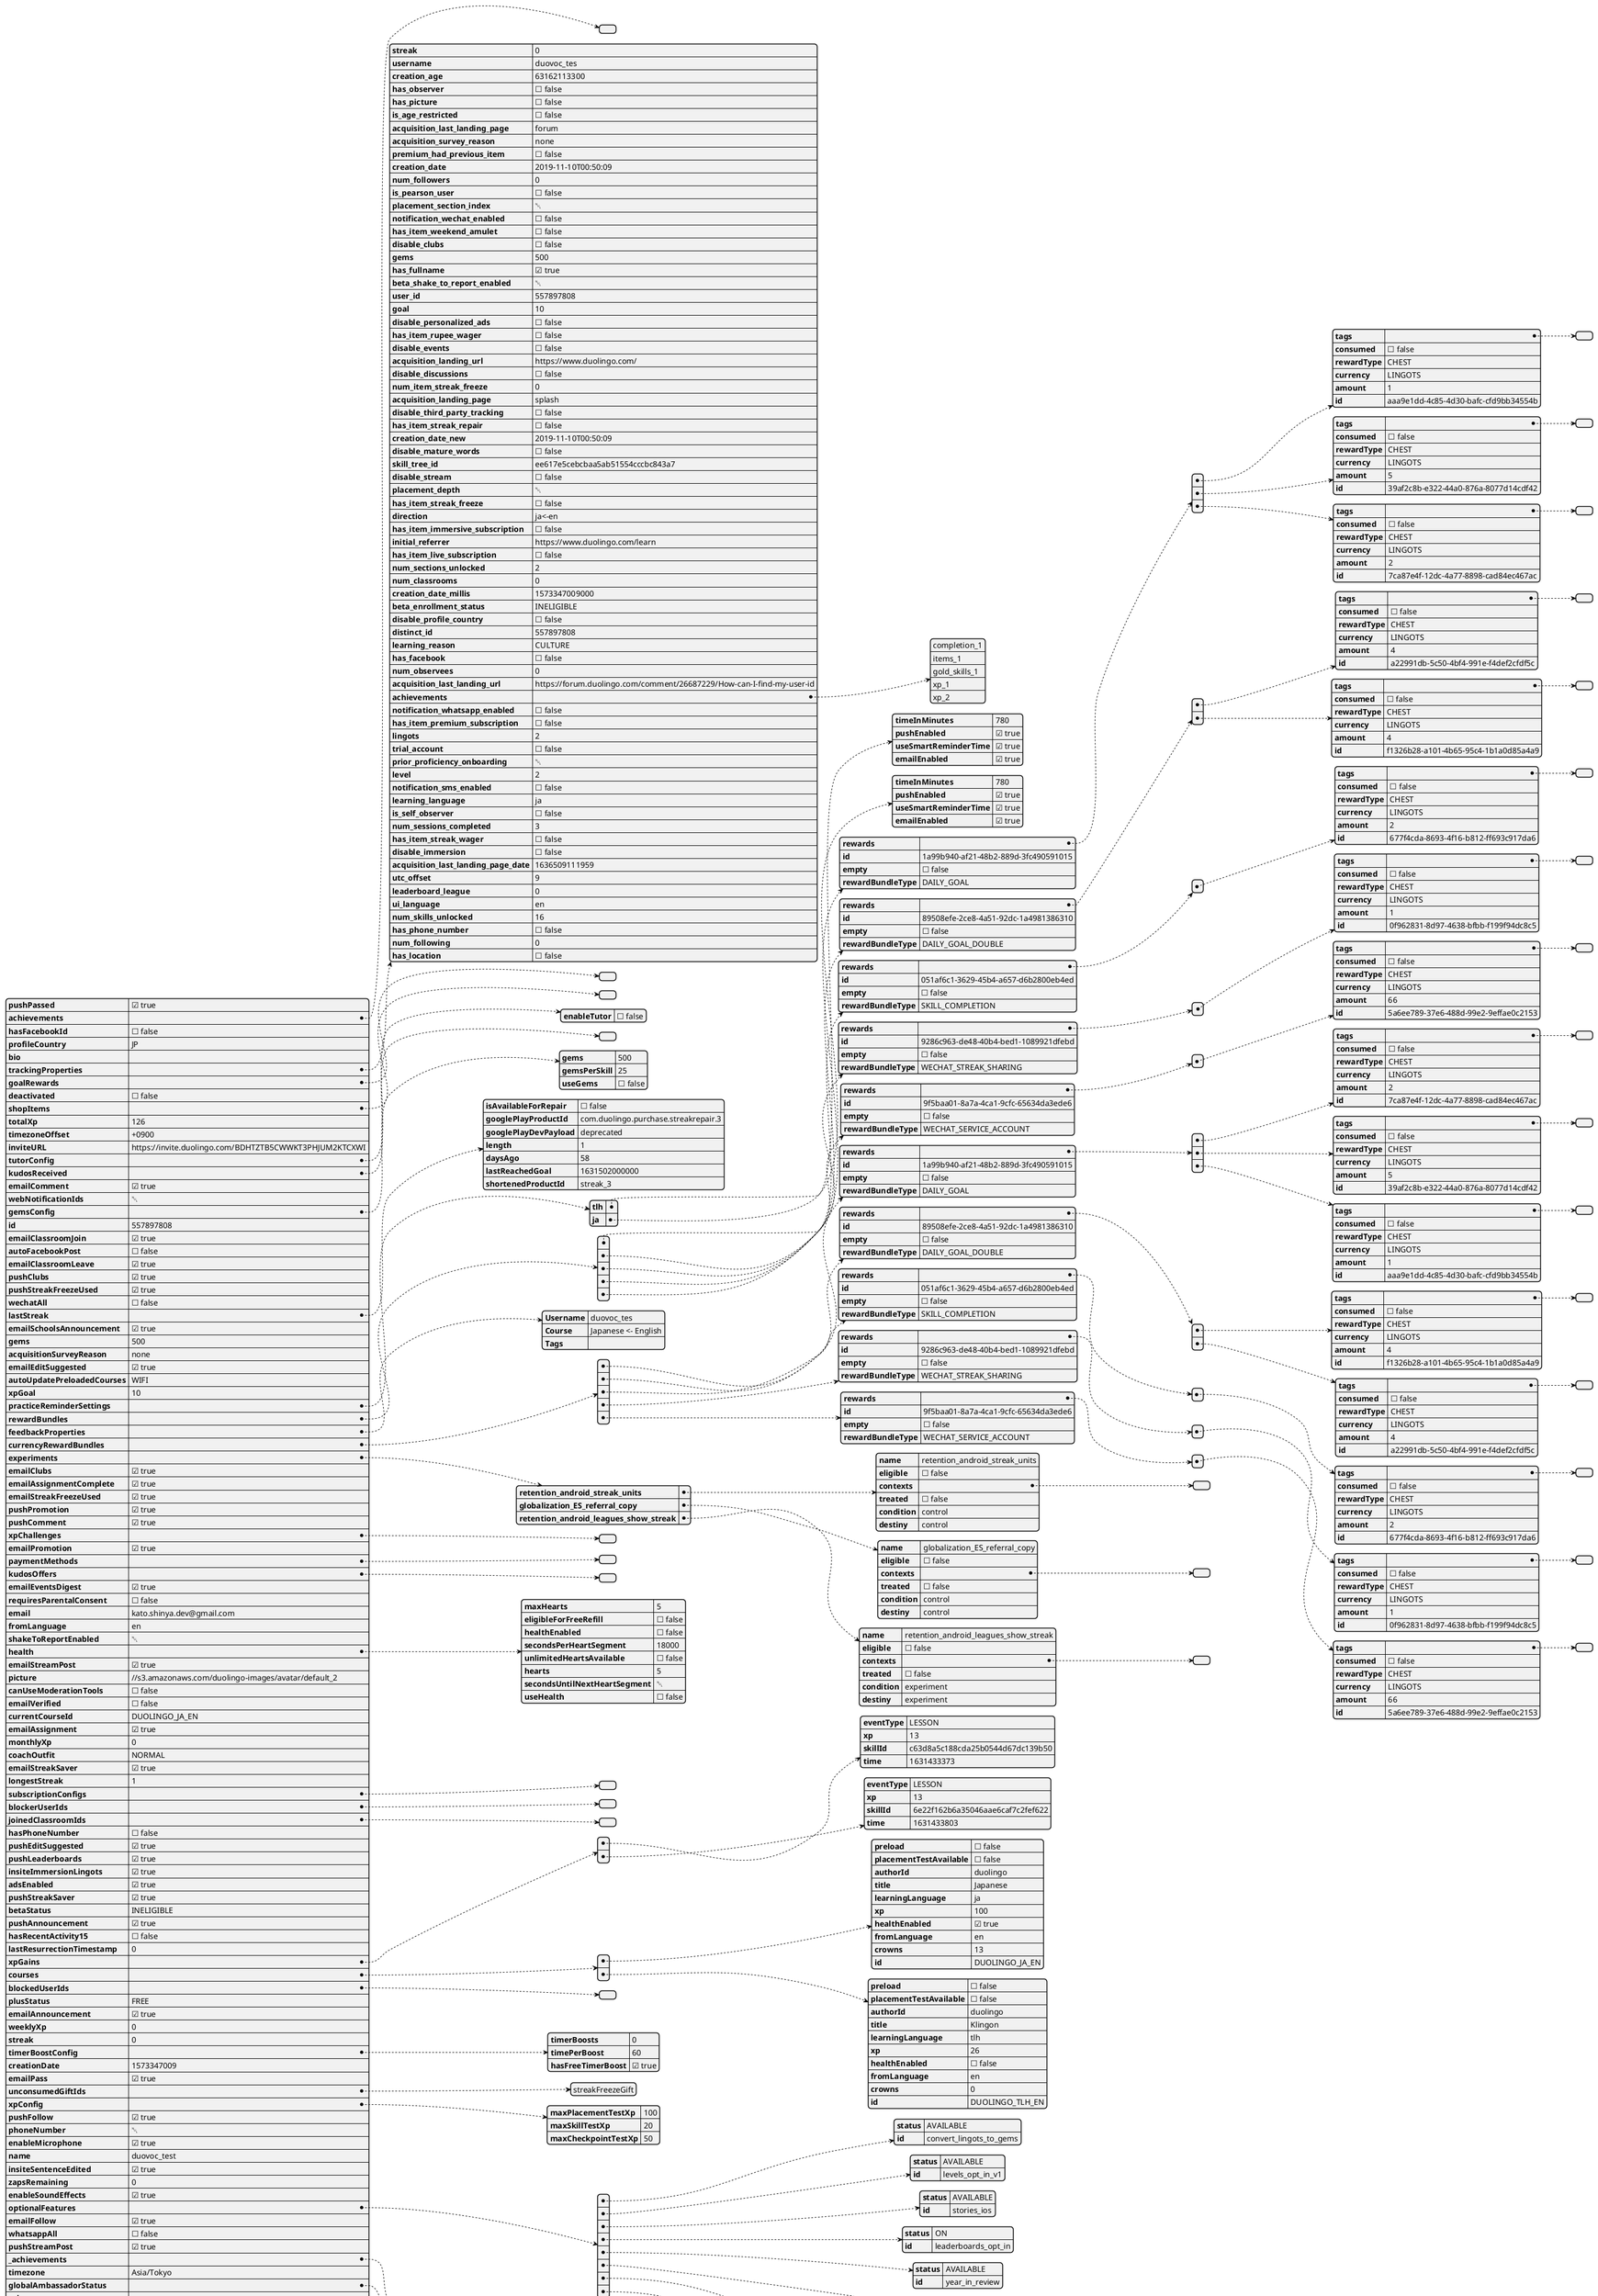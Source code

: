 @startjson "Users"
{
    "pushPassed": true,
    "achievements": [],
    "hasFacebookId": false,
    "profileCountry": "JP",
    "bio": "",
    "trackingProperties": {
        "streak": 0,
        "username": "duovoc_tes",
        "creation_age": 63162113300,
        "has_observer": false,
        "has_picture": false,
        "is_age_restricted": false,
        "acquisition_last_landing_page": "forum",
        "acquisition_survey_reason": "none",
        "premium_had_previous_item": false,
        "creation_date": "2019-11-10T00:50:09",
        "num_followers": 0,
        "is_pearson_user": false,
        "placement_section_index": null,
        "notification_wechat_enabled": false,
        "has_item_weekend_amulet": false,
        "disable_clubs": false,
        "gems": 500,
        "has_fullname": true,
        "beta_shake_to_report_enabled": null,
        "user_id": 557897808,
        "goal": 10,
        "disable_personalized_ads": false,
        "has_item_rupee_wager": false,
        "disable_events": false,
        "acquisition_landing_url": "https://www.duolingo.com/",
        "disable_discussions": false,
        "num_item_streak_freeze": 0,
        "acquisition_landing_page": "splash",
        "disable_third_party_tracking": false,
        "has_item_streak_repair": false,
        "creation_date_new": "2019-11-10T00:50:09",
        "disable_mature_words": false,
        "skill_tree_id": "ee617e5cebcbaa5ab51554cccbc843a7",
        "disable_stream": false,
        "placement_depth": null,
        "has_item_streak_freeze": false,
        "direction": "ja<-en",
        "has_item_immersive_subscription": false,
        "initial_referrer": "https://www.duolingo.com/learn",
        "has_item_live_subscription": false,
        "num_sections_unlocked": 2,
        "num_classrooms": 0,
        "creation_date_millis": 1573347009000,
        "beta_enrollment_status": "INELIGIBLE",
        "disable_profile_country": false,
        "distinct_id": 557897808,
        "learning_reason": "CULTURE",
        "has_facebook": false,
        "num_observees": 0,
        "acquisition_last_landing_url": "https://forum.duolingo.com/comment/26687229/How-can-I-find-my-user-id",
        "achievements": [
            "completion_1",
            "items_1",
            "gold_skills_1",
            "xp_1",
            "xp_2"
        ],
        "notification_whatsapp_enabled": false,
        "has_item_premium_subscription": false,
        "lingots": 2,
        "trial_account": false,
        "prior_proficiency_onboarding": null,
        "level": 2,
        "notification_sms_enabled": false,
        "learning_language": "ja",
        "is_self_observer": false,
        "num_sessions_completed": 3,
        "has_item_streak_wager": false,
        "disable_immersion": false,
        "acquisition_last_landing_page_date": 1636509111959,
        "utc_offset": 9,
        "leaderboard_league": 0,
        "ui_language": "en",
        "num_skills_unlocked": 16,
        "has_phone_number": false,
        "num_following": 0,
        "has_location": false
    },
    "goalRewards": [],
    "deactivated": false,
    "shopItems": [],
    "totalXp": 126,
    "timezoneOffset": "+0900",
    "inviteURL": "https://invite.duolingo.com/BDHTZTB5CWWKT3PHJUM2KTCXWI",
    "tutorConfig": {
        "enableTutor": false
    },
    "kudosReceived": [],
    "emailComment": true,
    "webNotificationIds": null,
    "gemsConfig": {
        "gems": 500,
        "gemsPerSkill": 25,
        "useGems": false
    },
    "id": 557897808,
    "emailClassroomJoin": true,
    "autoFacebookPost": false,
    "emailClassroomLeave": true,
    "pushClubs": true,
    "pushStreakFreezeUsed": true,
    "wechatAll": false,
    "lastStreak": {
        "isAvailableForRepair": false,
        "googlePlayProductId": "com.duolingo.purchase.streakrepair.3",
        "googlePlayDevPayload": "deprecated",
        "length": 1,
        "daysAgo": 58,
        "lastReachedGoal": 1631502000000,
        "shortenedProductId": "streak_3"
    },
    "emailSchoolsAnnouncement": true,
    "gems": 500,
    "acquisitionSurveyReason": "none",
    "emailEditSuggested": true,
    "autoUpdatePreloadedCourses": "WIFI",
    "xpGoal": 10,
    "practiceReminderSettings": {
        "tlh": {
            "timeInMinutes": 780,
            "pushEnabled": true,
            "useSmartReminderTime": true,
            "emailEnabled": true
        },
        "ja": {
            "timeInMinutes": 780,
            "pushEnabled": true,
            "useSmartReminderTime": true,
            "emailEnabled": true
        }
    },
    "rewardBundles": [
        {
            "rewards": [
                {
                    "tags": [],
                    "consumed": false,
                    "rewardType": "CHEST",
                    "currency": "LINGOTS",
                    "amount": 1,
                    "id": "aaa9e1dd-4c85-4d30-bafc-cfd9bb34554b"
                },
                {
                    "tags": [],
                    "consumed": false,
                    "rewardType": "CHEST",
                    "currency": "LINGOTS",
                    "amount": 5,
                    "id": "39af2c8b-e322-44a0-876a-8077d14cdf42"
                },
                {
                    "tags": [],
                    "consumed": false,
                    "rewardType": "CHEST",
                    "currency": "LINGOTS",
                    "amount": 2,
                    "id": "7ca87e4f-12dc-4a77-8898-cad84ec467ac"
                }
            ],
            "id": "1a99b940-af21-48b2-889d-3fc490591015",
            "empty": false,
            "rewardBundleType": "DAILY_GOAL"
        },
        {
            "rewards": [
                {
                    "tags": [],
                    "consumed": false,
                    "rewardType": "CHEST",
                    "currency": "LINGOTS",
                    "amount": 4,
                    "id": "a22991db-5c50-4bf4-991e-f4def2cfdf5c"
                },
                {
                    "tags": [],
                    "consumed": false,
                    "rewardType": "CHEST",
                    "currency": "LINGOTS",
                    "amount": 4,
                    "id": "f1326b28-a101-4b65-95c4-1b1a0d85a4a9"
                }
            ],
            "id": "89508efe-2ce8-4a51-92dc-1a4981386310",
            "empty": false,
            "rewardBundleType": "DAILY_GOAL_DOUBLE"
        },
        {
            "rewards": [
                {
                    "tags": [],
                    "consumed": false,
                    "rewardType": "CHEST",
                    "currency": "LINGOTS",
                    "amount": 2,
                    "id": "677f4cda-8693-4f16-b812-ff693c917da6"
                }
            ],
            "id": "051af6c1-3629-45b4-a657-d6b2800eb4ed",
            "empty": false,
            "rewardBundleType": "SKILL_COMPLETION"
        },
        {
            "rewards": [
                {
                    "tags": [],
                    "consumed": false,
                    "rewardType": "CHEST",
                    "currency": "LINGOTS",
                    "amount": 1,
                    "id": "0f962831-8d97-4638-bfbb-f199f94dc8c5"
                }
            ],
            "id": "9286c963-de48-40b4-bed1-1089921dfebd",
            "empty": false,
            "rewardBundleType": "WECHAT_STREAK_SHARING"
        },
        {
            "rewards": [
                {
                    "tags": [],
                    "consumed": false,
                    "rewardType": "CHEST",
                    "currency": "LINGOTS",
                    "amount": 66,
                    "id": "5a6ee789-37e6-488d-99e2-9effae0c2153"
                }
            ],
            "id": "9f5baa01-8a7a-4ca1-9cfc-65634da3ede6",
            "empty": false,
            "rewardBundleType": "WECHAT_SERVICE_ACCOUNT"
        }
    ],
    "feedbackProperties": {
        "Username": "duovoc_tes",
        "Course": "Japanese <- English",
        "Tags": ""
    },
    "currencyRewardBundles": [
        {
            "rewards": [
                {
                    "tags": [],
                    "consumed": false,
                    "rewardType": "CHEST",
                    "currency": "LINGOTS",
                    "amount": 2,
                    "id": "7ca87e4f-12dc-4a77-8898-cad84ec467ac"
                },
                {
                    "tags": [],
                    "consumed": false,
                    "rewardType": "CHEST",
                    "currency": "LINGOTS",
                    "amount": 5,
                    "id": "39af2c8b-e322-44a0-876a-8077d14cdf42"
                },
                {
                    "tags": [],
                    "consumed": false,
                    "rewardType": "CHEST",
                    "currency": "LINGOTS",
                    "amount": 1,
                    "id": "aaa9e1dd-4c85-4d30-bafc-cfd9bb34554b"
                }
            ],
            "id": "1a99b940-af21-48b2-889d-3fc490591015",
            "empty": false,
            "rewardBundleType": "DAILY_GOAL"
        },
        {
            "rewards": [
                {
                    "tags": [],
                    "consumed": false,
                    "rewardType": "CHEST",
                    "currency": "LINGOTS",
                    "amount": 4,
                    "id": "f1326b28-a101-4b65-95c4-1b1a0d85a4a9"
                },
                {
                    "tags": [],
                    "consumed": false,
                    "rewardType": "CHEST",
                    "currency": "LINGOTS",
                    "amount": 4,
                    "id": "a22991db-5c50-4bf4-991e-f4def2cfdf5c"
                }
            ],
            "id": "89508efe-2ce8-4a51-92dc-1a4981386310",
            "empty": false,
            "rewardBundleType": "DAILY_GOAL_DOUBLE"
        },
        {
            "rewards": [
                {
                    "tags": [],
                    "consumed": false,
                    "rewardType": "CHEST",
                    "currency": "LINGOTS",
                    "amount": 2,
                    "id": "677f4cda-8693-4f16-b812-ff693c917da6"
                }
            ],
            "id": "051af6c1-3629-45b4-a657-d6b2800eb4ed",
            "empty": false,
            "rewardBundleType": "SKILL_COMPLETION"
        },
        {
            "rewards": [
                {
                    "tags": [],
                    "consumed": false,
                    "rewardType": "CHEST",
                    "currency": "LINGOTS",
                    "amount": 1,
                    "id": "0f962831-8d97-4638-bfbb-f199f94dc8c5"
                }
            ],
            "id": "9286c963-de48-40b4-bed1-1089921dfebd",
            "empty": false,
            "rewardBundleType": "WECHAT_STREAK_SHARING"
        },
        {
            "rewards": [
                {
                    "tags": [],
                    "consumed": false,
                    "rewardType": "CHEST",
                    "currency": "LINGOTS",
                    "amount": 66,
                    "id": "5a6ee789-37e6-488d-99e2-9effae0c2153"
                }
            ],
            "id": "9f5baa01-8a7a-4ca1-9cfc-65634da3ede6",
            "empty": false,
            "rewardBundleType": "WECHAT_SERVICE_ACCOUNT"
        }
    ],
    "experiments": {
        "retention_android_streak_units": {
            "name": "retention_android_streak_units",
            "eligible": false,
            "contexts": [],
            "treated": false,
            "condition": "control",
            "destiny": "control"
        },
        "globalization_ES_referral_copy": {
            "name": "globalization_ES_referral_copy",
            "eligible": false,
            "contexts": [],
            "treated": false,
            "condition": "control",
            "destiny": "control"
        },
        "retention_android_leagues_show_streak": {
            "name": "retention_android_leagues_show_streak",
            "eligible": false,
            "contexts": [],
            "treated": false,
            "condition": "experiment",
            "destiny": "experiment"
        }
    },
    "emailClubs": true,
    "emailAssignmentComplete": true,
    "emailStreakFreezeUsed": true,
    "pushPromotion": true,
    "pushComment": true,
    "xpChallenges": [],
    "emailPromotion": true,
    "paymentMethods": [],
    "kudosOffers": [],
    "emailEventsDigest": true,
    "requiresParentalConsent": false,
    "email": "kato.shinya.dev@gmail.com",
    "fromLanguage": "en",
    "shakeToReportEnabled": null,
    "health": {
        "maxHearts": 5,
        "eligibleForFreeRefill": false,
        "healthEnabled": false,
        "secondsPerHeartSegment": 18000,
        "unlimitedHeartsAvailable": false,
        "hearts": 5,
        "secondsUntilNextHeartSegment": null,
        "useHealth": false
    },
    "emailStreamPost": true,
    "picture": "//s3.amazonaws.com/duolingo-images/avatar/default_2",
    "canUseModerationTools": false,
    "emailVerified": false,
    "currentCourseId": "DUOLINGO_JA_EN",
    "emailAssignment": true,
    "monthlyXp": 0,
    "coachOutfit": "NORMAL",
    "emailStreakSaver": true,
    "longestStreak": 1,
    "subscriptionConfigs": [],
    "blockerUserIds": [],
    "joinedClassroomIds": [],
    "hasPhoneNumber": false,
    "pushEditSuggested": true,
    "pushLeaderboards": true,
    "insiteImmersionLingots": true,
    "adsEnabled": true,
    "pushStreakSaver": true,
    "betaStatus": "INELIGIBLE",
    "pushAnnouncement": true,
    "hasRecentActivity15": false,
    "lastResurrectionTimestamp": 0,
    "xpGains": [
        {
            "eventType": "LESSON",
            "xp": 13,
            "skillId": "c63d8a5c188cda25b0544d67dc139b50",
            "time": 1631433373
        },
        {
            "eventType": "LESSON",
            "xp": 13,
            "skillId": "6e22f162b6a35046aae6caf7c2fef622",
            "time": 1631433803
        }
    ],
    "courses": [
        {
            "preload": false,
            "placementTestAvailable": false,
            "authorId": "duolingo",
            "title": "Japanese",
            "learningLanguage": "ja",
            "xp": 100,
            "healthEnabled": true,
            "fromLanguage": "en",
            "crowns": 13,
            "id": "DUOLINGO_JA_EN"
        },
        {
            "preload": false,
            "placementTestAvailable": false,
            "authorId": "duolingo",
            "title": "Klingon",
            "learningLanguage": "tlh",
            "xp": 26,
            "healthEnabled": false,
            "fromLanguage": "en",
            "crowns": 0,
            "id": "DUOLINGO_TLH_EN"
        }
    ],
    "blockedUserIds": [],
    "plusStatus": "FREE",
    "emailAnnouncement": true,
    "weeklyXp": 0,
    "streak": 0,
    "timerBoostConfig": {
        "timerBoosts": 0,
        "timePerBoost": 60,
        "hasFreeTimerBoost": true
    },
    "creationDate": 1573347009,
    "emailPass": true,
    "unconsumedGiftIds": [
        "streakFreezeGift"
    ],
    "xpConfig": {
        "maxPlacementTestXp": 100,
        "maxSkillTestXp": 20,
        "maxCheckpointTestXp": 50
    },
    "pushFollow": true,
    "phoneNumber": null,
    "enableMicrophone": true,
    "name": "duovoc_test",
    "insiteSentenceEdited": true,
    "zapsRemaining": 0,
    "enableSoundEffects": true,
    "optionalFeatures": [
        {
            "status": "AVAILABLE",
            "id": "convert_lingots_to_gems"
        },
        {
            "status": "AVAILABLE",
            "id": "levels_opt_in_v1"
        },
        {
            "status": "AVAILABLE",
            "id": "stories_ios"
        },
        {
            "status": "ON",
            "id": "leaderboards_opt_in"
        },
        {
            "status": "AVAILABLE",
            "id": "year_in_review"
        },
        {
            "status": "AVAILABLE",
            "id": "convert_lingots_to_gems_android"
        },
        {
            "status": "AVAILABLE",
            "id": "year_in_review_2020"
        },
        {
            "status": "AVAILABLE",
            "id": "stories_ios_waitlist"
        }
    ],
    "emailFollow": true,
    "whatsappAll": false,
    "pushStreamPost": true,
    "_achievements": [
        {
            "tier": 0,
            "count": 0,
            "tierCounts": [
                2,
                7,
                30
            ],
            "name": "streak",
            "shouldShowUnlock": false
        },
        {
            "tier": 1,
            "count": 0,
            "tierCounts": [
                10,
                20,
                131
            ],
            "name": "completion",
            "shouldShowUnlock": false
        },
        {
            "tier": 0,
            "count": 0,
            "tierCounts": [
                20,
                50,
                200
            ],
            "name": "spending",
            "shouldShowUnlock": false
        },
        {
            "tier": 1,
            "count": 0,
            "tierCounts": [
                1,
                1,
                1
            ],
            "name": "items",
            "shouldShowUnlock": false
        },
        {
            "tier": 0,
            "count": 0,
            "tierCounts": [
                1,
                1,
                1
            ],
            "name": "time",
            "shouldShowUnlock": false
        },
        {
            "tier": 0,
            "count": 0,
            "tierCounts": [
                3,
                3,
                1
            ],
            "name": "social",
            "shouldShowUnlock": false
        },
        {
            "tier": 2,
            "count": 26,
            "tierCounts": [
                50,
                100,
                200
            ],
            "name": "xp",
            "shouldShowUnlock": false
        },
        {
            "tier": 0,
            "count": 0,
            "tierCounts": [
                1,
                5,
                20
            ],
            "name": "perfect",
            "shouldShowUnlock": false
        }
    ],
    "timezone": "Asia/Tokyo",
    "globalAmbassadorStatus": {},
    "roles": [
        "users"
    ],
    "motivation": "culture",
    "emailWeeklyProgressReport": true,
    "xpGoalMetToday": false,
    "currentCourse": {
        "status": "RELEASED",
        "learningLanguage": "ja",
        "healthEnabled": true,
        "crowns": 13,
        "xp": 100,
        "wordsLearned": 385,
        "id": "DUOLINGO_JA_EN",
        "managedInHouse": true,
        "fromLanguage": "en",
        "numberOfSentences": 10912,
        "title": "Japanese",
        "smartTips": [],
        "trackingProperties": {
            "direction": "ja<-en",
            "took_placementtest": true,
            "max_cefr_level": null,
            "max_section_index": 1,
            "final_level_skill_count": 0,
            "gold_tree_percent": 0,
            "final_level_tree_percent": 0,
            "total_crowns": 13,
            "max_completed_skill_y_coord": null,
            "learning_language": "ja",
            "gold_skill_count": 0,
            "gold_level_skill_count": 0,
            "num_skills_newly_decayed": 0,
            "gold_level_tree_percent": 0,
            "num_skills_decayed": 0,
            "ui_language": "en",
            "max_tree_level": 10
        },
        "storiesTabPromotionLocation": 8,
        "inLessonAvatars": [],
        "progressQuizHistory": [],
        "finalCheckpointSession": "NONE",
        "checkpointTests": [],
        "sections": [
            {
                "checkpointFinished": true,
                "name": "Checkpoint 1",
                "checkpointAccessible": false,
                "summary": null,
                "numRows": 6,
                "masteryScore": null
            },
            {
                "checkpointFinished": false,
                "checkpointSessionType": "CHECKPOINT_TEST",
                "name": "Checkpoint 2",
                "checkpointAccessible": false,
                "summary": null,
                "numRows": 16,
                "masteryScore": null
            },
            {
                "checkpointFinished": false,
                "checkpointSessionType": "CHECKPOINT_TEST",
                "name": "Checkpoint 3",
                "checkpointAccessible": false,
                "summary": null,
                "numRows": 14,
                "masteryScore": null
            },
            {
                "checkpointFinished": false,
                "checkpointSessionType": "CHECKPOINT_TEST",
                "name": "Checkpoint 4",
                "checkpointAccessible": false,
                "summary": null,
                "numRows": 14,
                "masteryScore": null
            },
            {
                "checkpointFinished": false,
                "checkpointSessionType": "CHECKPOINT_TEST",
                "name": "Checkpoint 5",
                "checkpointAccessible": false,
                "summary": null,
                "numRows": 12,
                "masteryScore": null
            },
            {
                "checkpointFinished": false,
                "checkpointSessionType": "CHECKPOINT_TEST",
                "name": "Checkpoint 6",
                "checkpointAccessible": false,
                "summary": null,
                "numRows": 11,
                "masteryScore": null
            }
        ],
        "preload": false,
        "extraCrowns": 1,
        "placementTestAvailable": false,
        "numberOfWords": 5805,
        "authorId": "duolingo",
        "progressVersion": 0,
        "skills": [
            [
                {
                    "lessons": 5,
                    "accessible": true,
                    "strength": 0.25,
                    "name": "Hiragana 1",
                    "iconId": 1,
                    "experimentalLessons": [],
                    "finishedLessons": 0,
                    "lastLessonPerfect": false,
                    "finishedLevels": 1,
                    "levels": 6,
                    "tipsAndNotes": "",
                    "finalLevelTimeLimit": 140,
                    "perfectLessonStreak": 0,
                    "experimentIds": [],
                    "urlName": "Hiragana-1",
                    "shortName": "Hiragana 1",
                    "id": "9df87a3cc262680b3ec00bd34b138137",
                    "hasFinalLevel": true
                }
            ],
            [
                {
                    "lessons": 5,
                    "accessible": true,
                    "strength": 0.25,
                    "name": "Hiragana 2",
                    "iconId": 18,
                    "experimentalLessons": [],
                    "finishedLessons": 0,
                    "lastLessonPerfect": false,
                    "finishedLevels": 1,
                    "levels": 6,
                    "tipsAndNotes": "",
                    "finalLevelTimeLimit": 140,
                    "perfectLessonStreak": 0,
                    "experimentIds": [],
                    "urlName": "Hiragana-2",
                    "shortName": "Hiragana 2",
                    "id": "19e20d5214268dacf4ca2b8c9df59a0e",
                    "hasFinalLevel": true
                }
            ],
            [
                {
                    "lessons": 4,
                    "name": "The Farm",
                    "iconId": 47,
                    "experimentalLessons": [],
                    "finishedLessons": 0,
                    "lastLessonPerfect": false,
                    "finishedLevels": 0,
                    "levels": 6,
                    "tipsAndNotes": null,
                    "finalLevelTimeLimit": 410,
                    "perfectLessonStreak": 0,
                    "experimentIds": [],
                    "urlName": "The-Farm",
                    "shortName": "The Farm",
                    "id": "67ce00767eb32e21ed77ca1a78fd38d3",
                    "hasFinalLevel": true
                },
                {
                    "lessons": 4,
                    "name": "Honorifics 2",
                    "iconId": 31,
                    "experimentalLessons": [],
                    "finishedLessons": 0,
                    "lastLessonPerfect": false,
                    "finishedLevels": 0,
                    "levels": 6,
                    "tipsAndNotes": null,
                    "finalLevelTimeLimit": 410,
                    "perfectLessonStreak": 0,
                    "experimentIds": [],
                    "urlName": "Honorifics-2",
                    "shortName": "Honorif. 2",
                    "id": "5e74e15a5b55354340e3742c3fdd3620",
                    "hasFinalLevel": true
                }
            ],
            [
                {
                    "lessons": 6,
                    "name": "Language",
                    "iconId": 16,
                    "experimentalLessons": [],
                    "finishedLessons": 0,
                    "lastLessonPerfect": false,
                    "finishedLevels": 0,
                    "levels": 6,
                    "tipsAndNotes": null,
                    "finalLevelTimeLimit": 410,
                    "perfectLessonStreak": 0,
                    "experimentIds": [],
                    "urlName": "Language",
                    "shortName": "Language",
                    "id": "df97787b62d80612affa7fff28d53ce0",
                    "hasFinalLevel": true
                },
                {
                    "lessons": 5,
                    "name": "Feelings 4",
                    "iconId": 14,
                    "experimentalLessons": [],
                    "finishedLessons": 0,
                    "lastLessonPerfect": false,
                    "finishedLevels": 0,
                    "levels": 6,
                    "tipsAndNotes": null,
                    "finalLevelTimeLimit": 410,
                    "perfectLessonStreak": 0,
                    "experimentIds": [],
                    "urlName": "Feelings-4",
                    "shortName": "Feelings 4",
                    "id": "3b3f26ce0c6c8d5c6c7c253587d5c888",
                    "hasFinalLevel": true
                }
            ]
        ]
    },
    "plusDiscounts": [],
    "hasPlus": false,
    "canCreatePearsonClassroom": false,
    "emailWeeklyReport": true,
    "persistentNotifications": [
        "NET_PROMOTER",
        "WEB_TO_APP_CONVERSION",
        "WEB_LEADERBOARDS_INTRODUCTION",
        "WEB_PLUS_TREE",
        "WEB_PLUS_NEW_YEARS_2019",
        "WEB_TRY_PLUS_BADGE",
        "CHROME_APP_AD",
        "STREAK_FREEZE_USED"
    ],
    "stateNeedsTOS": false,
    "observedClassroomIds": [],
    "adsConfig": {
        "units": {
            "FORUM": {
                "id": "ca-pub-2200036119221572/3372244668",
                "familySafe": false
            },
            "SESSION_END": {
                "id": "ca-pub-2200036119221572/4268784444",
                "familySafe": false
            },
            "TREE": {
                "id": "ca-pub-2200036119221572/5745517645",
                "familySafe": false
            }
        },
        "allowPersonalizedAds": true
    },
    "hasGoogleId": false,
    "referralInfo": {
        "inviterName": null,
        "isEligibleForOffer": true,
        "unconsumedInviteeName": null,
        "unconsumedInviteeIds": [],
        "numBonusesReady": 0,
        "hasReachedCap": false,
        "isEligibleForBonus": true
    },
    "privacySettings": [],
    "streakData": {
        "churnedStreakTimestamp": 1631502000,
        "startTimestamp": 1631415600,
        "updatedTimestamp": 1631502000,
        "length": 1,
        "updatedTimeZone": "Asia/Tokyo",
        "xpGoal": 10
    },
    "emailDetMarketing": true,
    "lingots": 2,
    "snoozeExpirationTime": 0,
    "learningLanguage": "ja",
    "emailWordOfTheDay": false,
    "smsAll": true,
    "enableSpeaker": true,
    "username": "duovoc_tes"
}
@endjson
